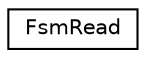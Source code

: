 digraph "Graphical Class Hierarchy"
{
  edge [fontname="Helvetica",fontsize="10",labelfontname="Helvetica",labelfontsize="10"];
  node [fontname="Helvetica",fontsize="10",shape=record];
  rankdir="LR";
  Node1 [label="FsmRead",height=0.2,width=0.4,color="black", fillcolor="white", style="filled",URL="$class_fsm_read.html"];
}
